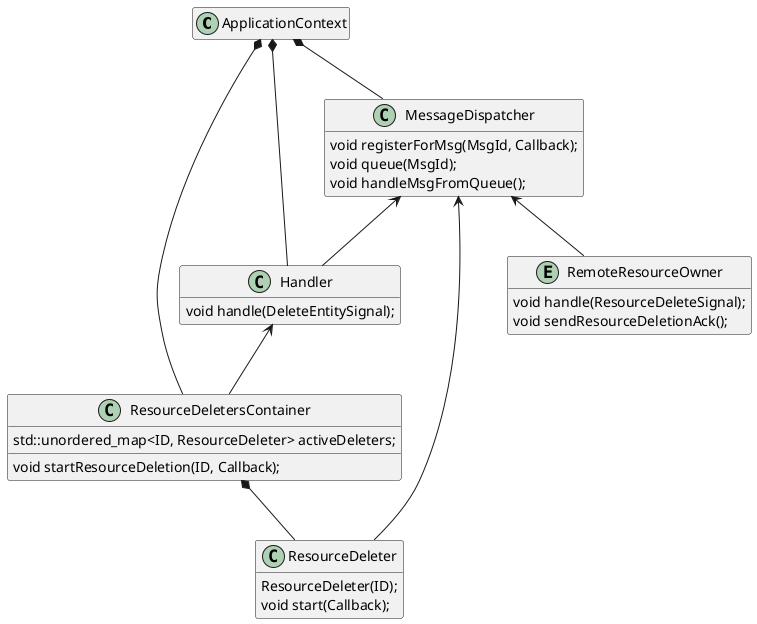@startuml Sample
hide empty members

class ApplicationContext
class ResourceDeleter
{
    ResourceDeleter(ID);
    void start(Callback);
}

class ResourceDeletersContainer
{
    void startResourceDeletion(ID, Callback);
    std::unordered_map<ID, ResourceDeleter> activeDeleters;
}

entity RemoteResourceOwner {
    void handle(ResourceDeleteSignal);
    void sendResourceDeletionAck();
}

class Handler{
    void handle(DeleteEntitySignal);
}

class MessageDispatcher
{
    void registerForMsg(MsgId, Callback);
    void queue(MsgId);
    void handleMsgFromQueue();
}

ApplicationContext *-- ResourceDeletersContainer
ApplicationContext *-- Handler
ApplicationContext *-- MessageDispatcher

ResourceDeletersContainer *-- ResourceDeleter

Handler <-- ResourceDeletersContainer

' ResourceDeleter <-- RemoteResourceOwner : Deletion Ack
' RemoteResourceOwner <-- ResourceDeleter : ResourceDeleteSignal

MessageDispatcher <-- Handler
MessageDispatcher <-- ResourceDeleter
MessageDispatcher <-- RemoteResourceOwner
' MessageDispatcher -- Handler

@enduml
